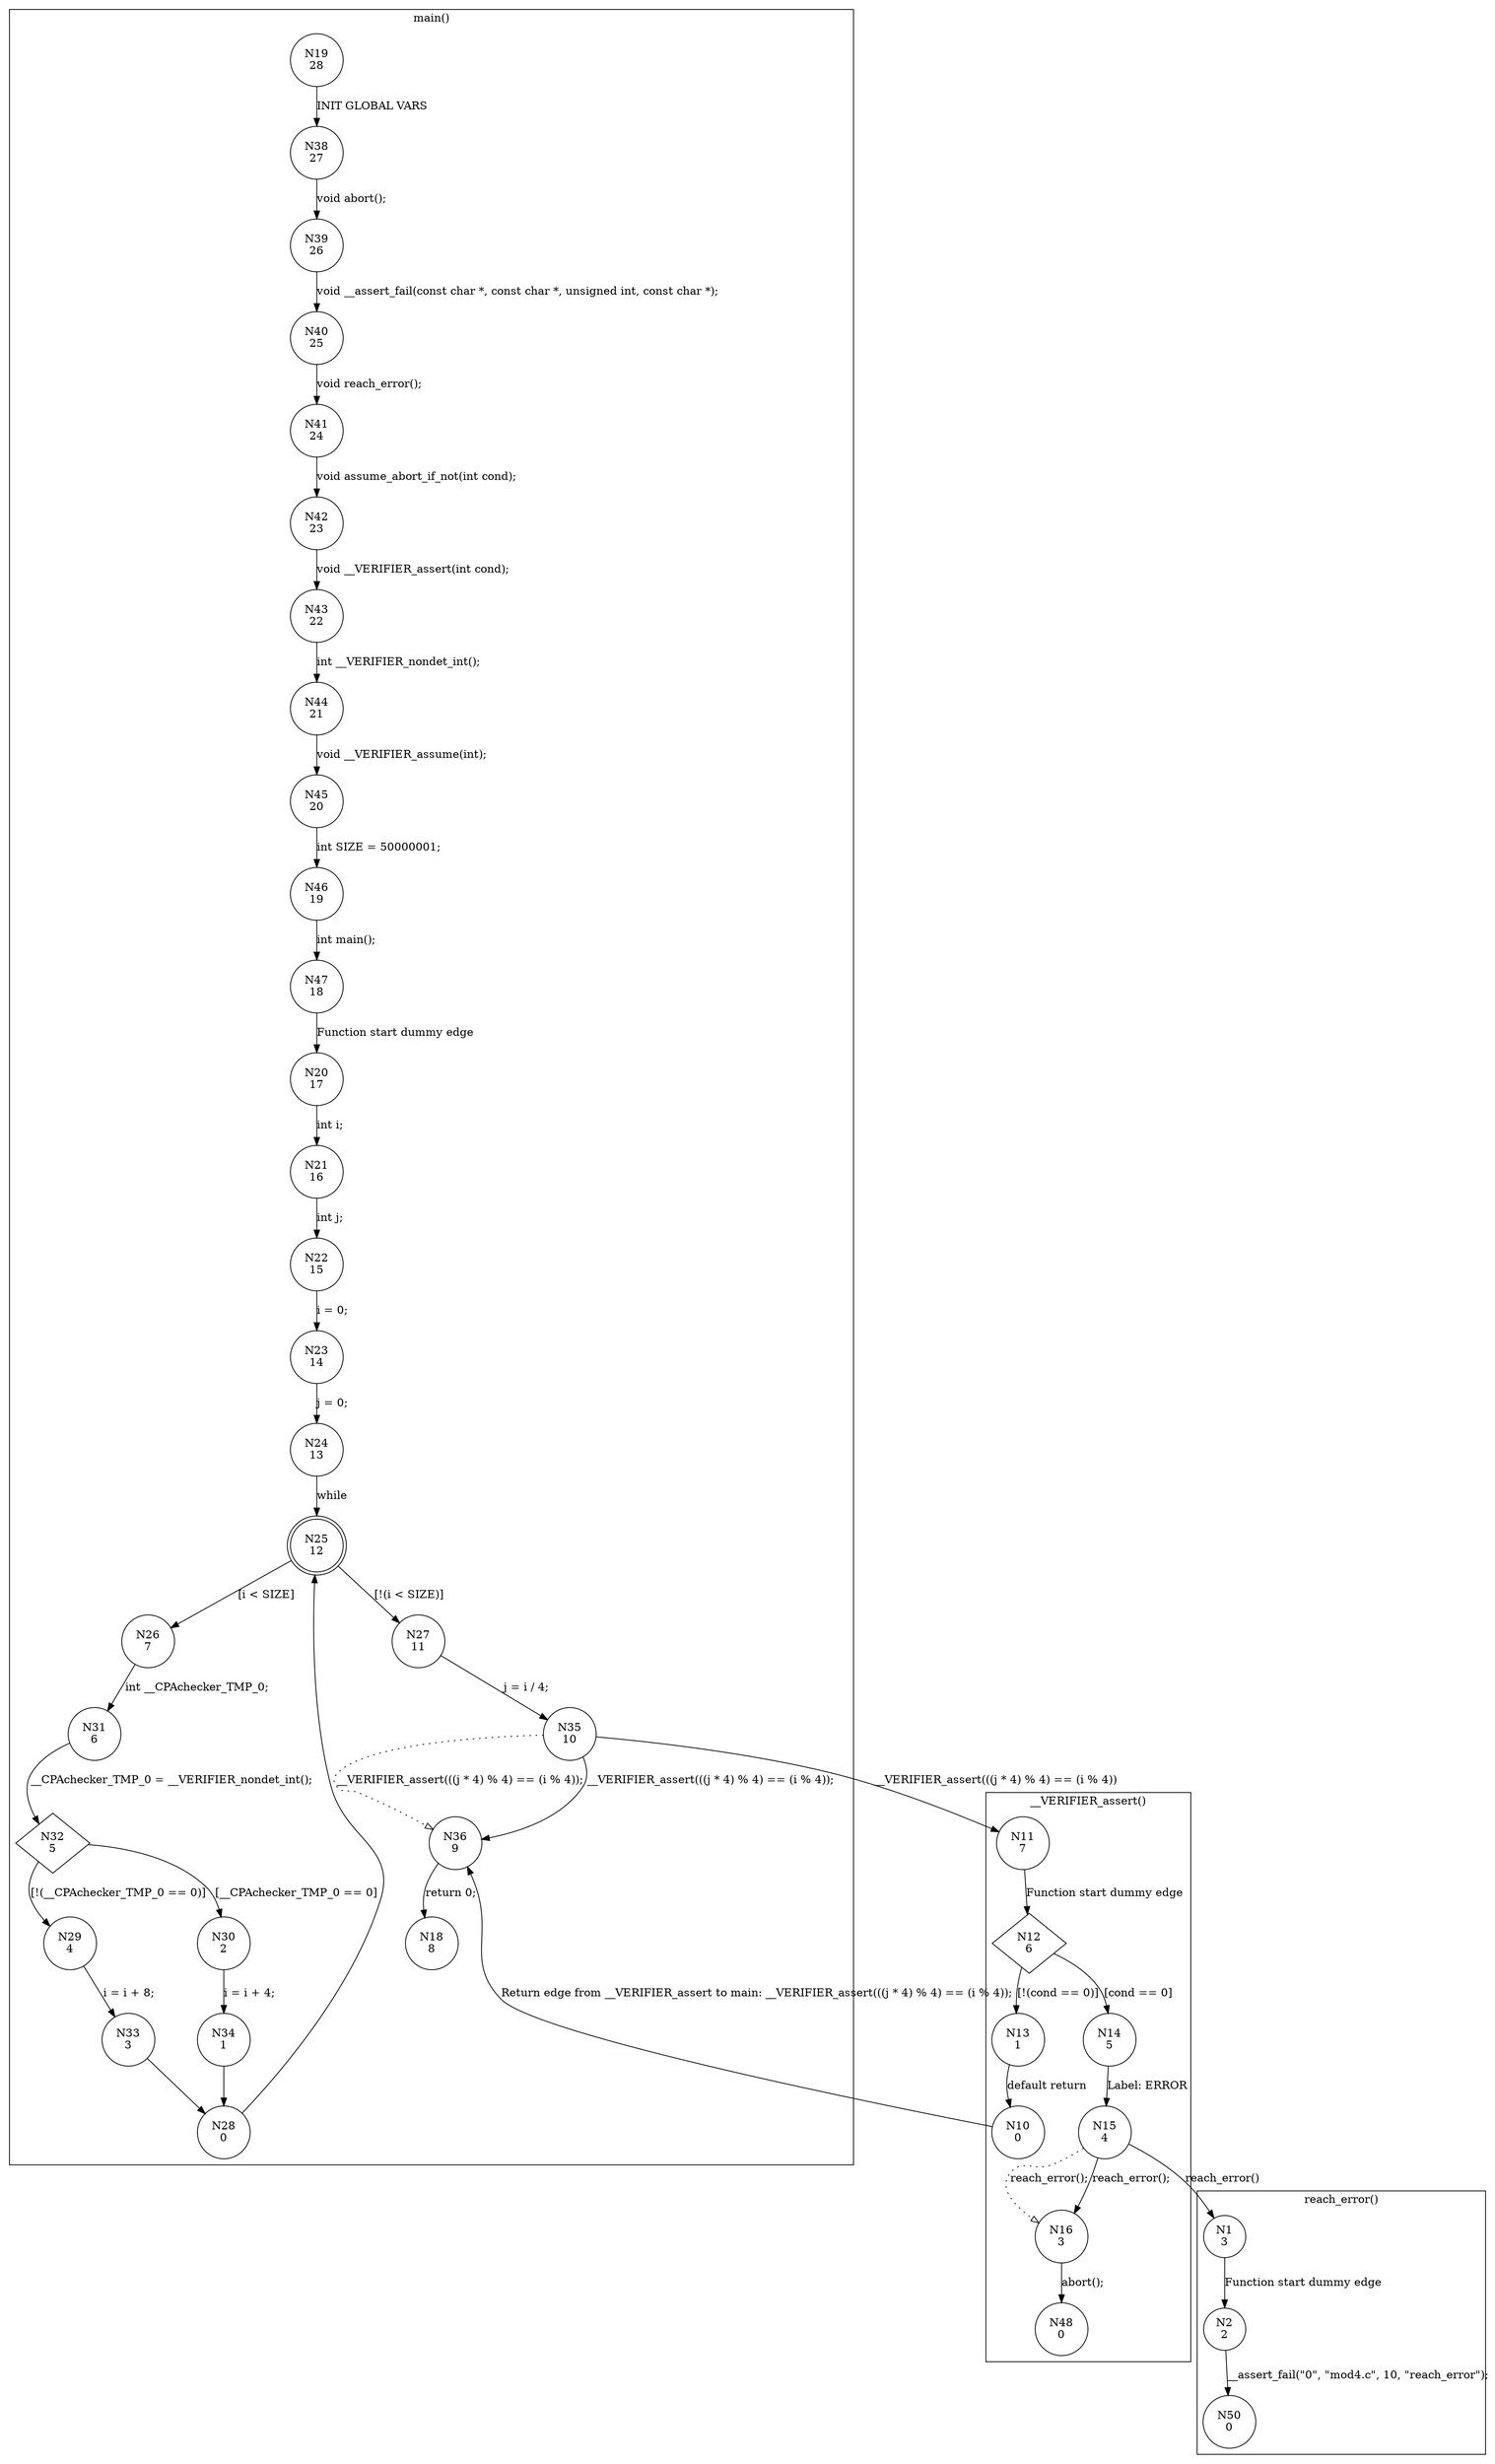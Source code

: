 digraph CFA {
19 [shape="circle" label="N19\n28"]
38 [shape="circle" label="N38\n27"]
39 [shape="circle" label="N39\n26"]
40 [shape="circle" label="N40\n25"]
41 [shape="circle" label="N41\n24"]
42 [shape="circle" label="N42\n23"]
43 [shape="circle" label="N43\n22"]
44 [shape="circle" label="N44\n21"]
45 [shape="circle" label="N45\n20"]
46 [shape="circle" label="N46\n19"]
47 [shape="circle" label="N47\n18"]
20 [shape="circle" label="N20\n17"]
21 [shape="circle" label="N21\n16"]
22 [shape="circle" label="N22\n15"]
23 [shape="circle" label="N23\n14"]
24 [shape="circle" label="N24\n13"]
25 [shape="doublecircle" label="N25\n12"]
27 [shape="circle" label="N27\n11"]
35 [shape="circle" label="N35\n10"]
11 [shape="circle" label="N11\n7"]
12 [shape="diamond" label="N12\n6"]
13 [shape="circle" label="N13\n1"]
10 [shape="circle" label="N10\n0"]
36 [shape="circle" label="N36\n9"]
18 [shape="circle" label="N18\n8"]
14 [shape="circle" label="N14\n5"]
15 [shape="circle" label="N15\n4"]
1 [shape="circle" label="N1\n3"]
2 [shape="circle" label="N2\n2"]
50 [shape="circle" label="N50\n0"]
16 [shape="circle" label="N16\n3"]
48 [shape="circle" label="N48\n0"]
26 [shape="circle" label="N26\n7"]
31 [shape="circle" label="N31\n6"]
32 [shape="diamond" label="N32\n5"]
29 [shape="circle" label="N29\n4"]
33 [shape="circle" label="N33\n3"]
28 [shape="circle" label="N28\n0"]
30 [shape="circle" label="N30\n2"]
34 [shape="circle" label="N34\n1"]
node [shape="circle"]
subgraph cluster___VERIFIER_assert {
label="__VERIFIER_assert()"
11 -> 12 [label="Function start dummy edge"]
12 -> 14 [label="[cond == 0]"]
12 -> 13 [label="[!(cond == 0)]"]
13 -> 10 [label="default return"]
14 -> 15 [label="Label: ERROR"]
15 -> 16 [label="reach_error();" style="dotted" arrowhead="empty"]
15 -> 16 [label="reach_error();"]
16 -> 48 [label="abort();"]}
subgraph cluster_assume_abort_if_not {
label="assume_abort_if_not()"
}
subgraph cluster_main {
label="main()"
19 -> 38 [label="INIT GLOBAL VARS"]
38 -> 39 [label="void abort();"]
39 -> 40 [label="void __assert_fail(const char *, const char *, unsigned int, const char *);"]
40 -> 41 [label="void reach_error();"]
41 -> 42 [label="void assume_abort_if_not(int cond);"]
42 -> 43 [label="void __VERIFIER_assert(int cond);"]
43 -> 44 [label="int __VERIFIER_nondet_int();"]
44 -> 45 [label="void __VERIFIER_assume(int);"]
45 -> 46 [label="int SIZE = 50000001;"]
46 -> 47 [label="int main();"]
47 -> 20 [label="Function start dummy edge"]
20 -> 21 [label="int i;"]
21 -> 22 [label="int j;"]
22 -> 23 [label="i = 0;"]
23 -> 24 [label="j = 0;"]
24 -> 25 [label="while"]
25 -> 26 [label="[i < SIZE]"]
25 -> 27 [label="[!(i < SIZE)]"]
27 -> 35 [label="j = i / 4;"]
35 -> 36 [label="__VERIFIER_assert(((j * 4) % 4) == (i % 4));" style="dotted" arrowhead="empty"]
35 -> 36 [label="__VERIFIER_assert(((j * 4) % 4) == (i % 4));"]
36 -> 18 [label="return 0;"]
26 -> 31 [label="int __CPAchecker_TMP_0;"]
31 -> 32 [label="__CPAchecker_TMP_0 = __VERIFIER_nondet_int();"]
32 -> 30 [label="[__CPAchecker_TMP_0 == 0]"]
32 -> 29 [label="[!(__CPAchecker_TMP_0 == 0)]"]
29 -> 33 [label="i = i + 8;"]
33 -> 28 [label=""]
28 -> 25 [label=""]
30 -> 34 [label="i = i + 4;"]
34 -> 28 [label=""]}
subgraph cluster_reach_error {
label="reach_error()"
1 -> 2 [label="Function start dummy edge"]
2 -> 50 [label="__assert_fail(\"0\", \"mod4.c\", 10, \"reach_error\");"]}
35 -> 11 [label="__VERIFIER_assert(((j * 4) % 4) == (i % 4))"]
10 -> 36 [label="Return edge from __VERIFIER_assert to main: __VERIFIER_assert(((j * 4) % 4) == (i % 4));"]
15 -> 1 [label="reach_error()"]}